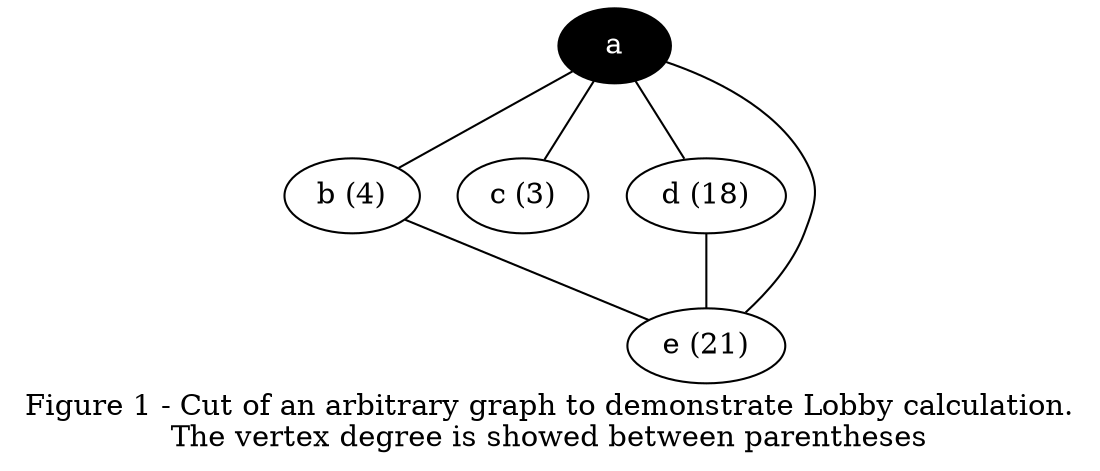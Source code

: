 graph {
      label="Figure 1 - Cut of an arbitrary graph to demonstrate Lobby calculation.\nThe vertex degree is showed between parentheses";

      a [fontcolor="white",fillcolor="black", style="filled"]
      b [label="b (4)"]
      c [label="c (3)"]
      d [label="d (18)"]
      e [label="e (21)"]

      a -- b
      a -- c
      a -- d
      a -- e
      b -- e
      d -- e
}